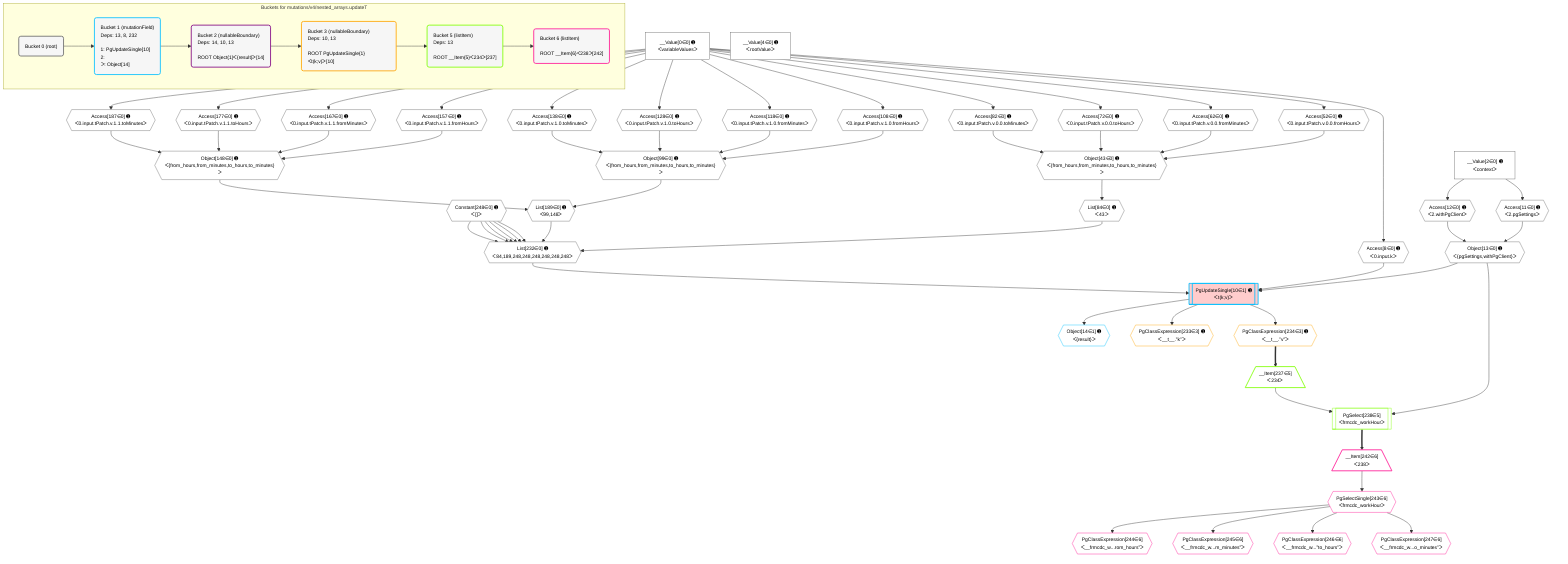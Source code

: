 %%{init: {'themeVariables': { 'fontSize': '12px'}}}%%
graph TD
    classDef path fill:#eee,stroke:#000,color:#000
    classDef plan fill:#fff,stroke-width:1px,color:#000
    classDef itemplan fill:#fff,stroke-width:2px,color:#000
    classDef unbatchedplan fill:#dff,stroke-width:1px,color:#000
    classDef sideeffectplan fill:#fcc,stroke-width:2px,color:#000
    classDef bucket fill:#f6f6f6,color:#000,stroke-width:2px,text-align:left


    %% plan dependencies
    List232{{"List[232∈0] ➊<br />ᐸ84,189,248,248,248,248,248,248ᐳ"}}:::plan
    List84{{"List[84∈0] ➊<br />ᐸ43ᐳ"}}:::plan
    List189{{"List[189∈0] ➊<br />ᐸ99,148ᐳ"}}:::plan
    Constant248{{"Constant[248∈0] ➊<br />ᐸ[]ᐳ"}}:::plan
    List84 & List189 & Constant248 & Constant248 & Constant248 & Constant248 & Constant248 & Constant248 --> List232
    Object43{{"Object[43∈0] ➊<br />ᐸ{from_hours,from_minutes,to_hours,to_minutes}ᐳ"}}:::plan
    Access52{{"Access[52∈0] ➊<br />ᐸ0.input.tPatch.v.0.0.fromHoursᐳ"}}:::plan
    Access62{{"Access[62∈0] ➊<br />ᐸ0.input.tPatch.v.0.0.fromMinutesᐳ"}}:::plan
    Access72{{"Access[72∈0] ➊<br />ᐸ0.input.tPatch.v.0.0.toHoursᐳ"}}:::plan
    Access82{{"Access[82∈0] ➊<br />ᐸ0.input.tPatch.v.0.0.toMinutesᐳ"}}:::plan
    Access52 & Access62 & Access72 & Access82 --> Object43
    Object99{{"Object[99∈0] ➊<br />ᐸ{from_hours,from_minutes,to_hours,to_minutes}ᐳ"}}:::plan
    Access108{{"Access[108∈0] ➊<br />ᐸ0.input.tPatch.v.1.0.fromHoursᐳ"}}:::plan
    Access118{{"Access[118∈0] ➊<br />ᐸ0.input.tPatch.v.1.0.fromMinutesᐳ"}}:::plan
    Access128{{"Access[128∈0] ➊<br />ᐸ0.input.tPatch.v.1.0.toHoursᐳ"}}:::plan
    Access138{{"Access[138∈0] ➊<br />ᐸ0.input.tPatch.v.1.0.toMinutesᐳ"}}:::plan
    Access108 & Access118 & Access128 & Access138 --> Object99
    Object148{{"Object[148∈0] ➊<br />ᐸ{from_hours,from_minutes,to_hours,to_minutes}ᐳ"}}:::plan
    Access157{{"Access[157∈0] ➊<br />ᐸ0.input.tPatch.v.1.1.fromHoursᐳ"}}:::plan
    Access167{{"Access[167∈0] ➊<br />ᐸ0.input.tPatch.v.1.1.fromMinutesᐳ"}}:::plan
    Access177{{"Access[177∈0] ➊<br />ᐸ0.input.tPatch.v.1.1.toHoursᐳ"}}:::plan
    Access187{{"Access[187∈0] ➊<br />ᐸ0.input.tPatch.v.1.1.toMinutesᐳ"}}:::plan
    Access157 & Access167 & Access177 & Access187 --> Object148
    Object13{{"Object[13∈0] ➊<br />ᐸ{pgSettings,withPgClient}ᐳ"}}:::plan
    Access11{{"Access[11∈0] ➊<br />ᐸ2.pgSettingsᐳ"}}:::plan
    Access12{{"Access[12∈0] ➊<br />ᐸ2.withPgClientᐳ"}}:::plan
    Access11 & Access12 --> Object13
    Object99 & Object148 --> List189
    Access8{{"Access[8∈0] ➊<br />ᐸ0.input.kᐳ"}}:::plan
    __Value0["__Value[0∈0] ➊<br />ᐸvariableValuesᐳ"]:::plan
    __Value0 --> Access8
    __Value2["__Value[2∈0] ➊<br />ᐸcontextᐳ"]:::plan
    __Value2 --> Access11
    __Value2 --> Access12
    __Value0 --> Access52
    __Value0 --> Access62
    __Value0 --> Access72
    __Value0 --> Access82
    Object43 --> List84
    __Value0 --> Access108
    __Value0 --> Access118
    __Value0 --> Access128
    __Value0 --> Access138
    __Value0 --> Access157
    __Value0 --> Access167
    __Value0 --> Access177
    __Value0 --> Access187
    __Value4["__Value[4∈0] ➊<br />ᐸrootValueᐳ"]:::plan
    PgUpdateSingle10[["PgUpdateSingle[10∈1] ➊<br />ᐸt(k;v)ᐳ"]]:::sideeffectplan
    Object13 & Access8 & List232 --> PgUpdateSingle10
    Object14{{"Object[14∈1] ➊<br />ᐸ{result}ᐳ"}}:::plan
    PgUpdateSingle10 --> Object14
    PgClassExpression233{{"PgClassExpression[233∈3] ➊<br />ᐸ__t__.”k”ᐳ"}}:::plan
    PgUpdateSingle10 --> PgClassExpression233
    PgClassExpression234{{"PgClassExpression[234∈3] ➊<br />ᐸ__t__.”v”ᐳ"}}:::plan
    PgUpdateSingle10 --> PgClassExpression234
    PgSelect238[["PgSelect[238∈5]<br />ᐸfrmcdc_workHourᐳ"]]:::plan
    __Item237[/"__Item[237∈5]<br />ᐸ234ᐳ"\]:::itemplan
    Object13 & __Item237 --> PgSelect238
    PgClassExpression234 ==> __Item237
    __Item242[/"__Item[242∈6]<br />ᐸ238ᐳ"\]:::itemplan
    PgSelect238 ==> __Item242
    PgSelectSingle243{{"PgSelectSingle[243∈6]<br />ᐸfrmcdc_workHourᐳ"}}:::plan
    __Item242 --> PgSelectSingle243
    PgClassExpression244{{"PgClassExpression[244∈6]<br />ᐸ__frmcdc_w...rom_hours”ᐳ"}}:::plan
    PgSelectSingle243 --> PgClassExpression244
    PgClassExpression245{{"PgClassExpression[245∈6]<br />ᐸ__frmcdc_w...m_minutes”ᐳ"}}:::plan
    PgSelectSingle243 --> PgClassExpression245
    PgClassExpression246{{"PgClassExpression[246∈6]<br />ᐸ__frmcdc_w...”to_hours”ᐳ"}}:::plan
    PgSelectSingle243 --> PgClassExpression246
    PgClassExpression247{{"PgClassExpression[247∈6]<br />ᐸ__frmcdc_w...o_minutes”ᐳ"}}:::plan
    PgSelectSingle243 --> PgClassExpression247

    %% define steps

    subgraph "Buckets for mutations/v4/nested_arrays.updateT"
    Bucket0("Bucket 0 (root)"):::bucket
    classDef bucket0 stroke:#696969
    class Bucket0,__Value0,__Value2,__Value4,Access8,Access11,Access12,Object13,Object43,Access52,Access62,Access72,Access82,List84,Object99,Access108,Access118,Access128,Access138,Object148,Access157,Access167,Access177,Access187,List189,List232,Constant248 bucket0
    Bucket1("Bucket 1 (mutationField)<br />Deps: 13, 8, 232<br /><br />1: PgUpdateSingle[10]<br />2: <br />ᐳ: Object[14]"):::bucket
    classDef bucket1 stroke:#00bfff
    class Bucket1,PgUpdateSingle10,Object14 bucket1
    Bucket2("Bucket 2 (nullableBoundary)<br />Deps: 14, 10, 13<br /><br />ROOT Object{1}ᐸ{result}ᐳ[14]"):::bucket
    classDef bucket2 stroke:#7f007f
    class Bucket2 bucket2
    Bucket3("Bucket 3 (nullableBoundary)<br />Deps: 10, 13<br /><br />ROOT PgUpdateSingle{1}ᐸt(k;v)ᐳ[10]"):::bucket
    classDef bucket3 stroke:#ffa500
    class Bucket3,PgClassExpression233,PgClassExpression234 bucket3
    Bucket5("Bucket 5 (listItem)<br />Deps: 13<br /><br />ROOT __Item{5}ᐸ234ᐳ[237]"):::bucket
    classDef bucket5 stroke:#7fff00
    class Bucket5,__Item237,PgSelect238 bucket5
    Bucket6("Bucket 6 (listItem)<br /><br />ROOT __Item{6}ᐸ238ᐳ[242]"):::bucket
    classDef bucket6 stroke:#ff1493
    class Bucket6,__Item242,PgSelectSingle243,PgClassExpression244,PgClassExpression245,PgClassExpression246,PgClassExpression247 bucket6
    Bucket0 --> Bucket1
    Bucket1 --> Bucket2
    Bucket2 --> Bucket3
    Bucket3 --> Bucket5
    Bucket5 --> Bucket6
    end